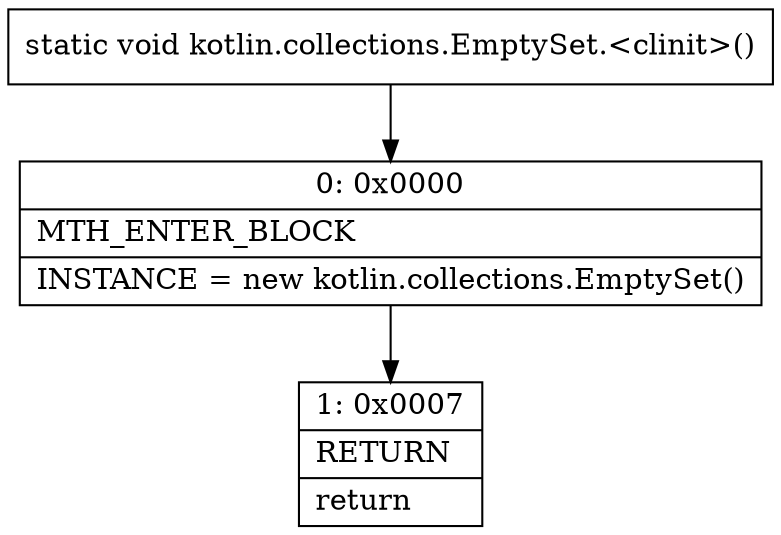 digraph "CFG forkotlin.collections.EmptySet.\<clinit\>()V" {
Node_0 [shape=record,label="{0\:\ 0x0000|MTH_ENTER_BLOCK\l|INSTANCE = new kotlin.collections.EmptySet()\l}"];
Node_1 [shape=record,label="{1\:\ 0x0007|RETURN\l|return\l}"];
MethodNode[shape=record,label="{static void kotlin.collections.EmptySet.\<clinit\>() }"];
MethodNode -> Node_0;
Node_0 -> Node_1;
}

